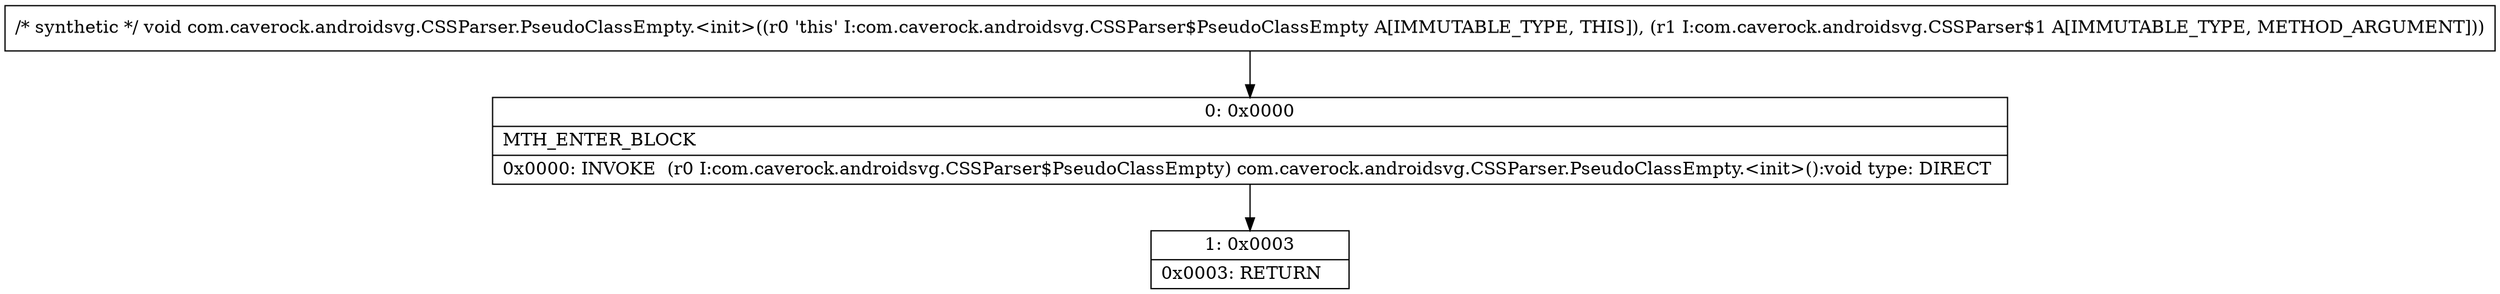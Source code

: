 digraph "CFG forcom.caverock.androidsvg.CSSParser.PseudoClassEmpty.\<init\>(Lcom\/caverock\/androidsvg\/CSSParser$1;)V" {
Node_0 [shape=record,label="{0\:\ 0x0000|MTH_ENTER_BLOCK\l|0x0000: INVOKE  (r0 I:com.caverock.androidsvg.CSSParser$PseudoClassEmpty) com.caverock.androidsvg.CSSParser.PseudoClassEmpty.\<init\>():void type: DIRECT \l}"];
Node_1 [shape=record,label="{1\:\ 0x0003|0x0003: RETURN   \l}"];
MethodNode[shape=record,label="{\/* synthetic *\/ void com.caverock.androidsvg.CSSParser.PseudoClassEmpty.\<init\>((r0 'this' I:com.caverock.androidsvg.CSSParser$PseudoClassEmpty A[IMMUTABLE_TYPE, THIS]), (r1 I:com.caverock.androidsvg.CSSParser$1 A[IMMUTABLE_TYPE, METHOD_ARGUMENT])) }"];
MethodNode -> Node_0;
Node_0 -> Node_1;
}

